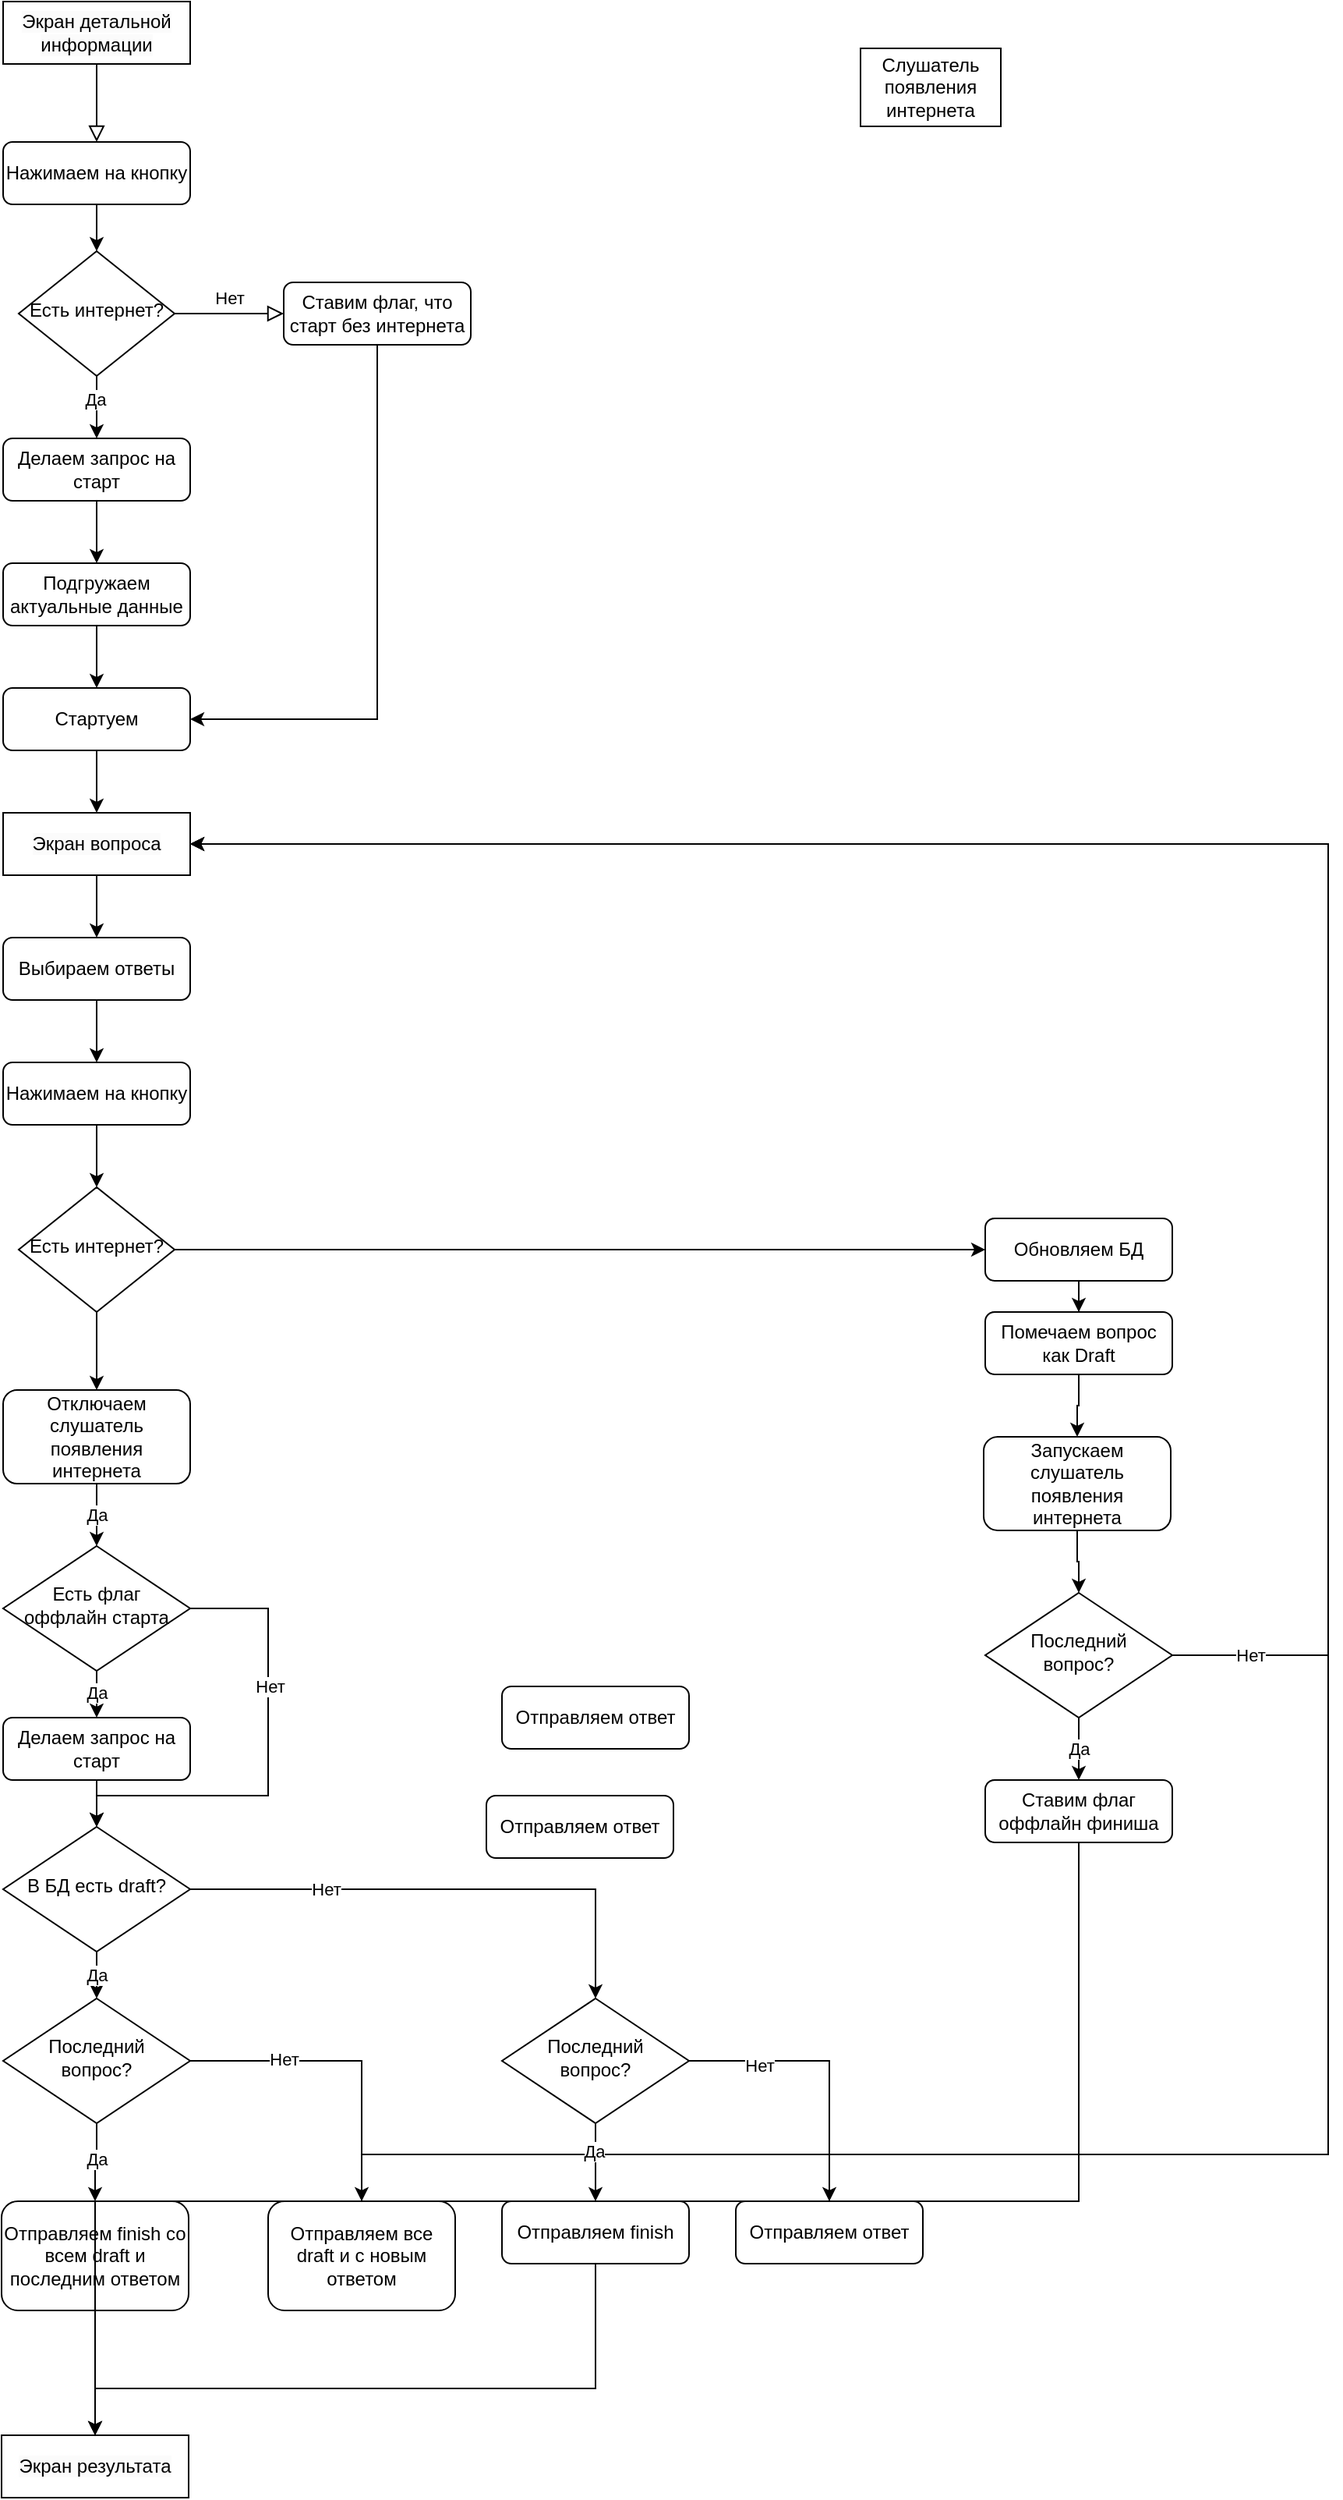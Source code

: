 <mxfile version="21.1.2" type="github">
  <diagram id="C5RBs43oDa-KdzZeNtuy" name="Page-1">
    <mxGraphModel dx="1344" dy="1095" grid="1" gridSize="10" guides="1" tooltips="1" connect="1" arrows="1" fold="1" page="1" pageScale="1" pageWidth="827" pageHeight="1169" math="0" shadow="0">
      <root>
        <mxCell id="WIyWlLk6GJQsqaUBKTNV-0" />
        <mxCell id="WIyWlLk6GJQsqaUBKTNV-1" parent="WIyWlLk6GJQsqaUBKTNV-0" />
        <mxCell id="WIyWlLk6GJQsqaUBKTNV-2" value="" style="rounded=0;html=1;jettySize=auto;orthogonalLoop=1;fontSize=11;endArrow=block;endFill=0;endSize=8;strokeWidth=1;shadow=0;labelBackgroundColor=none;edgeStyle=orthogonalEdgeStyle;exitX=0.75;exitY=1;exitDx=0;exitDy=0;entryX=0.5;entryY=0;entryDx=0;entryDy=0;" parent="WIyWlLk6GJQsqaUBKTNV-1" source="n3AuSvvhtENk0UkYk-sj-4" target="n3AuSvvhtENk0UkYk-sj-6" edge="1">
          <mxGeometry relative="1" as="geometry">
            <Array as="points">
              <mxPoint x="220" y="110" />
            </Array>
          </mxGeometry>
        </mxCell>
        <mxCell id="WIyWlLk6GJQsqaUBKTNV-5" value="Нет" style="edgeStyle=orthogonalEdgeStyle;rounded=0;html=1;jettySize=auto;orthogonalLoop=1;fontSize=11;endArrow=block;endFill=0;endSize=8;strokeWidth=1;shadow=0;labelBackgroundColor=none;" parent="WIyWlLk6GJQsqaUBKTNV-1" source="WIyWlLk6GJQsqaUBKTNV-6" target="WIyWlLk6GJQsqaUBKTNV-7" edge="1">
          <mxGeometry y="10" relative="1" as="geometry">
            <mxPoint as="offset" />
          </mxGeometry>
        </mxCell>
        <mxCell id="CFUTrTn3aXImpzx6e2lT-1" value="" style="edgeStyle=orthogonalEdgeStyle;rounded=0;orthogonalLoop=1;jettySize=auto;html=1;entryX=0.5;entryY=0;entryDx=0;entryDy=0;" edge="1" parent="WIyWlLk6GJQsqaUBKTNV-1" source="WIyWlLk6GJQsqaUBKTNV-6" target="CFUTrTn3aXImpzx6e2lT-17">
          <mxGeometry relative="1" as="geometry" />
        </mxCell>
        <mxCell id="CFUTrTn3aXImpzx6e2lT-2" value="Да" style="edgeLabel;html=1;align=center;verticalAlign=middle;resizable=0;points=[];" vertex="1" connectable="0" parent="CFUTrTn3aXImpzx6e2lT-1">
          <mxGeometry x="-0.28" y="-1" relative="1" as="geometry">
            <mxPoint as="offset" />
          </mxGeometry>
        </mxCell>
        <mxCell id="WIyWlLk6GJQsqaUBKTNV-6" value="Есть интернет?" style="rhombus;whiteSpace=wrap;html=1;shadow=0;fontFamily=Helvetica;fontSize=12;align=center;strokeWidth=1;spacing=6;spacingTop=-4;" parent="WIyWlLk6GJQsqaUBKTNV-1" vertex="1">
          <mxGeometry x="170" y="230" width="100" height="80" as="geometry" />
        </mxCell>
        <mxCell id="n3AuSvvhtENk0UkYk-sj-0" value="" style="edgeStyle=orthogonalEdgeStyle;rounded=0;orthogonalLoop=1;jettySize=auto;html=1;entryX=1;entryY=0.5;entryDx=0;entryDy=0;" parent="WIyWlLk6GJQsqaUBKTNV-1" source="WIyWlLk6GJQsqaUBKTNV-7" edge="1" target="n3AuSvvhtENk0UkYk-sj-2">
          <mxGeometry relative="1" as="geometry">
            <mxPoint x="380.0" y="370.0" as="targetPoint" />
            <Array as="points">
              <mxPoint x="400" y="530" />
            </Array>
          </mxGeometry>
        </mxCell>
        <mxCell id="WIyWlLk6GJQsqaUBKTNV-7" value="Ставим флаг, что старт без интернета" style="rounded=1;whiteSpace=wrap;html=1;fontSize=12;glass=0;strokeWidth=1;shadow=0;" parent="WIyWlLk6GJQsqaUBKTNV-1" vertex="1">
          <mxGeometry x="340" y="250" width="120" height="40" as="geometry" />
        </mxCell>
        <mxCell id="WIyWlLk6GJQsqaUBKTNV-8" value="No" style="rounded=0;html=1;jettySize=auto;orthogonalLoop=1;fontSize=11;endArrow=block;endFill=0;endSize=8;strokeWidth=1;shadow=0;labelBackgroundColor=none;edgeStyle=orthogonalEdgeStyle;" parent="WIyWlLk6GJQsqaUBKTNV-1" edge="1">
          <mxGeometry x="0.333" y="20" relative="1" as="geometry">
            <mxPoint as="offset" />
            <mxPoint x="220" y="370.0" as="sourcePoint" />
          </mxGeometry>
        </mxCell>
        <mxCell id="WIyWlLk6GJQsqaUBKTNV-9" value="Yes" style="edgeStyle=orthogonalEdgeStyle;rounded=0;html=1;jettySize=auto;orthogonalLoop=1;fontSize=11;endArrow=block;endFill=0;endSize=8;strokeWidth=1;shadow=0;labelBackgroundColor=none;" parent="WIyWlLk6GJQsqaUBKTNV-1" edge="1">
          <mxGeometry y="10" relative="1" as="geometry">
            <mxPoint as="offset" />
            <mxPoint x="270.0" y="330" as="sourcePoint" />
          </mxGeometry>
        </mxCell>
        <mxCell id="CFUTrTn3aXImpzx6e2lT-3" value="" style="edgeStyle=orthogonalEdgeStyle;rounded=0;orthogonalLoop=1;jettySize=auto;html=1;" edge="1" parent="WIyWlLk6GJQsqaUBKTNV-1" source="n3AuSvvhtENk0UkYk-sj-2" target="n3AuSvvhtENk0UkYk-sj-5">
          <mxGeometry relative="1" as="geometry" />
        </mxCell>
        <mxCell id="n3AuSvvhtENk0UkYk-sj-2" value="Стартуем" style="rounded=1;whiteSpace=wrap;html=1;fontSize=12;glass=0;strokeWidth=1;shadow=0;" parent="WIyWlLk6GJQsqaUBKTNV-1" vertex="1">
          <mxGeometry x="160" y="510" width="120" height="40" as="geometry" />
        </mxCell>
        <mxCell id="n3AuSvvhtENk0UkYk-sj-4" value="&lt;span style=&quot;color: rgb(0, 0, 0); font-family: Helvetica; font-size: 12px; font-style: normal; font-variant-ligatures: normal; font-variant-caps: normal; font-weight: 400; letter-spacing: normal; orphans: 2; text-align: center; text-indent: 0px; text-transform: none; widows: 2; word-spacing: 0px; -webkit-text-stroke-width: 0px; background-color: rgb(251, 251, 251); text-decoration-thickness: initial; text-decoration-style: initial; text-decoration-color: initial; float: none; display: inline !important;&quot;&gt;Экран детальной информации&lt;/span&gt;" style="rounded=0;whiteSpace=wrap;html=1;" parent="WIyWlLk6GJQsqaUBKTNV-1" vertex="1">
          <mxGeometry x="160" y="70" width="120" height="40" as="geometry" />
        </mxCell>
        <mxCell id="CFUTrTn3aXImpzx6e2lT-9" value="" style="edgeStyle=orthogonalEdgeStyle;rounded=0;orthogonalLoop=1;jettySize=auto;html=1;" edge="1" parent="WIyWlLk6GJQsqaUBKTNV-1" source="n3AuSvvhtENk0UkYk-sj-5" target="CFUTrTn3aXImpzx6e2lT-7">
          <mxGeometry relative="1" as="geometry" />
        </mxCell>
        <mxCell id="n3AuSvvhtENk0UkYk-sj-5" value="&lt;meta charset=&quot;utf-8&quot;&gt;&lt;span style=&quot;color: rgb(0, 0, 0); font-family: Helvetica; font-size: 12px; font-style: normal; font-variant-ligatures: normal; font-variant-caps: normal; font-weight: 400; letter-spacing: normal; orphans: 2; text-align: center; text-indent: 0px; text-transform: none; widows: 2; word-spacing: 0px; -webkit-text-stroke-width: 0px; background-color: rgb(251, 251, 251); text-decoration-thickness: initial; text-decoration-style: initial; text-decoration-color: initial; float: none; display: inline !important;&quot;&gt;Экран вопроса&lt;/span&gt;" style="rounded=0;whiteSpace=wrap;html=1;" parent="WIyWlLk6GJQsqaUBKTNV-1" vertex="1">
          <mxGeometry x="160" y="590" width="120" height="40" as="geometry" />
        </mxCell>
        <mxCell id="CFUTrTn3aXImpzx6e2lT-0" value="" style="edgeStyle=orthogonalEdgeStyle;rounded=0;orthogonalLoop=1;jettySize=auto;html=1;" edge="1" parent="WIyWlLk6GJQsqaUBKTNV-1" source="n3AuSvvhtENk0UkYk-sj-6" target="WIyWlLk6GJQsqaUBKTNV-6">
          <mxGeometry relative="1" as="geometry" />
        </mxCell>
        <mxCell id="n3AuSvvhtENk0UkYk-sj-6" value="Нажимаем на кнопку" style="rounded=1;whiteSpace=wrap;html=1;fontSize=12;glass=0;strokeWidth=1;shadow=0;" parent="WIyWlLk6GJQsqaUBKTNV-1" vertex="1">
          <mxGeometry x="160" y="160" width="120" height="40" as="geometry" />
        </mxCell>
        <mxCell id="CFUTrTn3aXImpzx6e2lT-6" value="" style="edgeStyle=orthogonalEdgeStyle;rounded=0;orthogonalLoop=1;jettySize=auto;html=1;" edge="1" parent="WIyWlLk6GJQsqaUBKTNV-1" source="CFUTrTn3aXImpzx6e2lT-4" target="n3AuSvvhtENk0UkYk-sj-2">
          <mxGeometry relative="1" as="geometry" />
        </mxCell>
        <mxCell id="CFUTrTn3aXImpzx6e2lT-4" value="Подгружаем актуальные данные" style="rounded=1;whiteSpace=wrap;html=1;fontSize=12;glass=0;strokeWidth=1;shadow=0;" vertex="1" parent="WIyWlLk6GJQsqaUBKTNV-1">
          <mxGeometry x="160" y="430" width="120" height="40" as="geometry" />
        </mxCell>
        <mxCell id="CFUTrTn3aXImpzx6e2lT-10" value="" style="edgeStyle=orthogonalEdgeStyle;rounded=0;orthogonalLoop=1;jettySize=auto;html=1;" edge="1" parent="WIyWlLk6GJQsqaUBKTNV-1" source="CFUTrTn3aXImpzx6e2lT-7" target="CFUTrTn3aXImpzx6e2lT-8">
          <mxGeometry relative="1" as="geometry" />
        </mxCell>
        <mxCell id="CFUTrTn3aXImpzx6e2lT-7" value="Выбираем ответы" style="rounded=1;whiteSpace=wrap;html=1;fontSize=12;glass=0;strokeWidth=1;shadow=0;" vertex="1" parent="WIyWlLk6GJQsqaUBKTNV-1">
          <mxGeometry x="160" y="670" width="120" height="40" as="geometry" />
        </mxCell>
        <mxCell id="CFUTrTn3aXImpzx6e2lT-12" value="" style="edgeStyle=orthogonalEdgeStyle;rounded=0;orthogonalLoop=1;jettySize=auto;html=1;" edge="1" parent="WIyWlLk6GJQsqaUBKTNV-1" source="CFUTrTn3aXImpzx6e2lT-8" target="CFUTrTn3aXImpzx6e2lT-11">
          <mxGeometry relative="1" as="geometry" />
        </mxCell>
        <mxCell id="CFUTrTn3aXImpzx6e2lT-8" value="Нажимаем на кнопку" style="rounded=1;whiteSpace=wrap;html=1;fontSize=12;glass=0;strokeWidth=1;shadow=0;" vertex="1" parent="WIyWlLk6GJQsqaUBKTNV-1">
          <mxGeometry x="160" y="750" width="120" height="40" as="geometry" />
        </mxCell>
        <mxCell id="CFUTrTn3aXImpzx6e2lT-32" value="" style="edgeStyle=orthogonalEdgeStyle;rounded=0;orthogonalLoop=1;jettySize=auto;html=1;" edge="1" parent="WIyWlLk6GJQsqaUBKTNV-1" source="CFUTrTn3aXImpzx6e2lT-77" target="CFUTrTn3aXImpzx6e2lT-21">
          <mxGeometry relative="1" as="geometry" />
        </mxCell>
        <mxCell id="CFUTrTn3aXImpzx6e2lT-33" value="Да" style="edgeLabel;html=1;align=center;verticalAlign=middle;resizable=0;points=[];" vertex="1" connectable="0" parent="CFUTrTn3aXImpzx6e2lT-32">
          <mxGeometry x="0.28" y="-4" relative="1" as="geometry">
            <mxPoint x="4" y="-6" as="offset" />
          </mxGeometry>
        </mxCell>
        <mxCell id="CFUTrTn3aXImpzx6e2lT-57" style="edgeStyle=orthogonalEdgeStyle;rounded=0;orthogonalLoop=1;jettySize=auto;html=1;exitX=1;exitY=0.5;exitDx=0;exitDy=0;entryX=0;entryY=0.5;entryDx=0;entryDy=0;" edge="1" parent="WIyWlLk6GJQsqaUBKTNV-1" source="CFUTrTn3aXImpzx6e2lT-11" target="CFUTrTn3aXImpzx6e2lT-15">
          <mxGeometry relative="1" as="geometry" />
        </mxCell>
        <mxCell id="CFUTrTn3aXImpzx6e2lT-11" value="Есть интернет?" style="rhombus;whiteSpace=wrap;html=1;shadow=0;fontFamily=Helvetica;fontSize=12;align=center;strokeWidth=1;spacing=6;spacingTop=-4;" vertex="1" parent="WIyWlLk6GJQsqaUBKTNV-1">
          <mxGeometry x="170" y="830" width="100" height="80" as="geometry" />
        </mxCell>
        <mxCell id="CFUTrTn3aXImpzx6e2lT-13" value="Отправляем ответ" style="rounded=1;whiteSpace=wrap;html=1;fontSize=12;glass=0;strokeWidth=1;shadow=0;" vertex="1" parent="WIyWlLk6GJQsqaUBKTNV-1">
          <mxGeometry x="470" y="1220" width="120" height="40" as="geometry" />
        </mxCell>
        <mxCell id="CFUTrTn3aXImpzx6e2lT-58" value="" style="edgeStyle=orthogonalEdgeStyle;rounded=0;orthogonalLoop=1;jettySize=auto;html=1;" edge="1" parent="WIyWlLk6GJQsqaUBKTNV-1" source="CFUTrTn3aXImpzx6e2lT-15" target="CFUTrTn3aXImpzx6e2lT-16">
          <mxGeometry relative="1" as="geometry" />
        </mxCell>
        <mxCell id="CFUTrTn3aXImpzx6e2lT-15" value="Обновляем БД" style="rounded=1;whiteSpace=wrap;html=1;fontSize=12;glass=0;strokeWidth=1;shadow=0;" vertex="1" parent="WIyWlLk6GJQsqaUBKTNV-1">
          <mxGeometry x="790" y="850" width="120" height="40" as="geometry" />
        </mxCell>
        <mxCell id="CFUTrTn3aXImpzx6e2lT-63" value="" style="edgeStyle=orthogonalEdgeStyle;rounded=0;orthogonalLoop=1;jettySize=auto;html=1;" edge="1" parent="WIyWlLk6GJQsqaUBKTNV-1" source="CFUTrTn3aXImpzx6e2lT-72" target="CFUTrTn3aXImpzx6e2lT-59">
          <mxGeometry relative="1" as="geometry" />
        </mxCell>
        <mxCell id="CFUTrTn3aXImpzx6e2lT-16" value="Помечаем вопрос как Draft" style="rounded=1;whiteSpace=wrap;html=1;fontSize=12;glass=0;strokeWidth=1;shadow=0;" vertex="1" parent="WIyWlLk6GJQsqaUBKTNV-1">
          <mxGeometry x="790" y="910" width="120" height="40" as="geometry" />
        </mxCell>
        <mxCell id="CFUTrTn3aXImpzx6e2lT-18" style="edgeStyle=orthogonalEdgeStyle;rounded=0;orthogonalLoop=1;jettySize=auto;html=1;exitX=0.5;exitY=1;exitDx=0;exitDy=0;entryX=0.5;entryY=0;entryDx=0;entryDy=0;" edge="1" parent="WIyWlLk6GJQsqaUBKTNV-1" source="CFUTrTn3aXImpzx6e2lT-17" target="CFUTrTn3aXImpzx6e2lT-4">
          <mxGeometry relative="1" as="geometry" />
        </mxCell>
        <mxCell id="CFUTrTn3aXImpzx6e2lT-17" value="Делаем запрос на старт" style="rounded=1;whiteSpace=wrap;html=1;fontSize=12;glass=0;strokeWidth=1;shadow=0;" vertex="1" parent="WIyWlLk6GJQsqaUBKTNV-1">
          <mxGeometry x="160" y="350" width="120" height="40" as="geometry" />
        </mxCell>
        <mxCell id="CFUTrTn3aXImpzx6e2lT-19" value="Отправляем ответ" style="rounded=1;whiteSpace=wrap;html=1;fontSize=12;glass=0;strokeWidth=1;shadow=0;" vertex="1" parent="WIyWlLk6GJQsqaUBKTNV-1">
          <mxGeometry x="480" y="1150" width="120" height="40" as="geometry" />
        </mxCell>
        <mxCell id="CFUTrTn3aXImpzx6e2lT-35" value="" style="edgeStyle=orthogonalEdgeStyle;rounded=0;orthogonalLoop=1;jettySize=auto;html=1;entryX=0.5;entryY=0;entryDx=0;entryDy=0;" edge="1" parent="WIyWlLk6GJQsqaUBKTNV-1" source="CFUTrTn3aXImpzx6e2lT-21" target="CFUTrTn3aXImpzx6e2lT-22">
          <mxGeometry relative="1" as="geometry" />
        </mxCell>
        <mxCell id="CFUTrTn3aXImpzx6e2lT-36" value="Да" style="edgeLabel;html=1;align=center;verticalAlign=middle;resizable=0;points=[];" vertex="1" connectable="0" parent="CFUTrTn3aXImpzx6e2lT-35">
          <mxGeometry x="0.36" relative="1" as="geometry">
            <mxPoint as="offset" />
          </mxGeometry>
        </mxCell>
        <mxCell id="CFUTrTn3aXImpzx6e2lT-47" style="edgeStyle=orthogonalEdgeStyle;rounded=0;orthogonalLoop=1;jettySize=auto;html=1;exitX=1;exitY=0.5;exitDx=0;exitDy=0;entryX=0.5;entryY=0;entryDx=0;entryDy=0;" edge="1" parent="WIyWlLk6GJQsqaUBKTNV-1" source="CFUTrTn3aXImpzx6e2lT-21" target="CFUTrTn3aXImpzx6e2lT-26">
          <mxGeometry relative="1" as="geometry">
            <Array as="points">
              <mxPoint x="330" y="1100" />
              <mxPoint x="330" y="1220" />
              <mxPoint x="220" y="1220" />
            </Array>
          </mxGeometry>
        </mxCell>
        <mxCell id="CFUTrTn3aXImpzx6e2lT-48" value="Нет" style="edgeLabel;html=1;align=center;verticalAlign=middle;resizable=0;points=[];" vertex="1" connectable="0" parent="CFUTrTn3aXImpzx6e2lT-47">
          <mxGeometry x="-0.333" y="1" relative="1" as="geometry">
            <mxPoint as="offset" />
          </mxGeometry>
        </mxCell>
        <mxCell id="CFUTrTn3aXImpzx6e2lT-21" value="Есть флаг оффлайн старта" style="rhombus;whiteSpace=wrap;html=1;shadow=0;fontFamily=Helvetica;fontSize=12;align=center;strokeWidth=1;spacing=6;spacingTop=-4;" vertex="1" parent="WIyWlLk6GJQsqaUBKTNV-1">
          <mxGeometry x="160" y="1060" width="120" height="80" as="geometry" />
        </mxCell>
        <mxCell id="CFUTrTn3aXImpzx6e2lT-37" value="" style="edgeStyle=orthogonalEdgeStyle;rounded=0;orthogonalLoop=1;jettySize=auto;html=1;" edge="1" parent="WIyWlLk6GJQsqaUBKTNV-1" source="CFUTrTn3aXImpzx6e2lT-22" target="CFUTrTn3aXImpzx6e2lT-26">
          <mxGeometry relative="1" as="geometry" />
        </mxCell>
        <mxCell id="CFUTrTn3aXImpzx6e2lT-22" value="Делаем запрос на старт" style="rounded=1;whiteSpace=wrap;html=1;fontSize=12;glass=0;strokeWidth=1;shadow=0;" vertex="1" parent="WIyWlLk6GJQsqaUBKTNV-1">
          <mxGeometry x="160" y="1170" width="120" height="40" as="geometry" />
        </mxCell>
        <mxCell id="CFUTrTn3aXImpzx6e2lT-41" value="Да" style="edgeStyle=orthogonalEdgeStyle;rounded=0;orthogonalLoop=1;jettySize=auto;html=1;" edge="1" parent="WIyWlLk6GJQsqaUBKTNV-1" source="CFUTrTn3aXImpzx6e2lT-26" target="CFUTrTn3aXImpzx6e2lT-28">
          <mxGeometry relative="1" as="geometry" />
        </mxCell>
        <mxCell id="CFUTrTn3aXImpzx6e2lT-46" style="edgeStyle=orthogonalEdgeStyle;rounded=0;orthogonalLoop=1;jettySize=auto;html=1;exitX=1;exitY=0.5;exitDx=0;exitDy=0;" edge="1" parent="WIyWlLk6GJQsqaUBKTNV-1" source="CFUTrTn3aXImpzx6e2lT-26" target="CFUTrTn3aXImpzx6e2lT-49">
          <mxGeometry relative="1" as="geometry" />
        </mxCell>
        <mxCell id="CFUTrTn3aXImpzx6e2lT-51" value="Нет" style="edgeLabel;html=1;align=center;verticalAlign=middle;resizable=0;points=[];" vertex="1" connectable="0" parent="CFUTrTn3aXImpzx6e2lT-46">
          <mxGeometry x="-0.474" y="-4" relative="1" as="geometry">
            <mxPoint y="-4" as="offset" />
          </mxGeometry>
        </mxCell>
        <mxCell id="CFUTrTn3aXImpzx6e2lT-26" value="В БД есть draft?" style="rhombus;whiteSpace=wrap;html=1;shadow=0;fontFamily=Helvetica;fontSize=12;align=center;strokeWidth=1;spacing=6;spacingTop=-4;" vertex="1" parent="WIyWlLk6GJQsqaUBKTNV-1">
          <mxGeometry x="160" y="1240" width="120" height="80" as="geometry" />
        </mxCell>
        <mxCell id="CFUTrTn3aXImpzx6e2lT-42" value="" style="edgeStyle=orthogonalEdgeStyle;rounded=0;orthogonalLoop=1;jettySize=auto;html=1;" edge="1" parent="WIyWlLk6GJQsqaUBKTNV-1" source="CFUTrTn3aXImpzx6e2lT-28" target="CFUTrTn3aXImpzx6e2lT-29">
          <mxGeometry relative="1" as="geometry" />
        </mxCell>
        <mxCell id="CFUTrTn3aXImpzx6e2lT-43" value="Да" style="edgeLabel;html=1;align=center;verticalAlign=middle;resizable=0;points=[];" vertex="1" connectable="0" parent="CFUTrTn3aXImpzx6e2lT-42">
          <mxGeometry x="-0.12" y="2" relative="1" as="geometry">
            <mxPoint x="-2" as="offset" />
          </mxGeometry>
        </mxCell>
        <mxCell id="CFUTrTn3aXImpzx6e2lT-45" style="edgeStyle=orthogonalEdgeStyle;rounded=0;orthogonalLoop=1;jettySize=auto;html=1;exitX=1;exitY=0.5;exitDx=0;exitDy=0;entryX=0.5;entryY=0;entryDx=0;entryDy=0;" edge="1" parent="WIyWlLk6GJQsqaUBKTNV-1" source="CFUTrTn3aXImpzx6e2lT-28" target="CFUTrTn3aXImpzx6e2lT-30">
          <mxGeometry relative="1" as="geometry" />
        </mxCell>
        <mxCell id="CFUTrTn3aXImpzx6e2lT-52" value="Нет" style="edgeLabel;html=1;align=center;verticalAlign=middle;resizable=0;points=[];" vertex="1" connectable="0" parent="CFUTrTn3aXImpzx6e2lT-45">
          <mxGeometry x="-0.399" y="1" relative="1" as="geometry">
            <mxPoint as="offset" />
          </mxGeometry>
        </mxCell>
        <mxCell id="CFUTrTn3aXImpzx6e2lT-28" value="Последний вопрос?" style="rhombus;whiteSpace=wrap;html=1;shadow=0;fontFamily=Helvetica;fontSize=12;align=center;strokeWidth=1;spacing=6;spacingTop=-4;" vertex="1" parent="WIyWlLk6GJQsqaUBKTNV-1">
          <mxGeometry x="160" y="1350" width="120" height="80" as="geometry" />
        </mxCell>
        <mxCell id="CFUTrTn3aXImpzx6e2lT-69" value="" style="edgeStyle=orthogonalEdgeStyle;rounded=0;orthogonalLoop=1;jettySize=auto;html=1;" edge="1" parent="WIyWlLk6GJQsqaUBKTNV-1" source="CFUTrTn3aXImpzx6e2lT-29" target="CFUTrTn3aXImpzx6e2lT-68">
          <mxGeometry relative="1" as="geometry" />
        </mxCell>
        <mxCell id="CFUTrTn3aXImpzx6e2lT-29" value="Отправляем finish со всем draft и последним ответом" style="rounded=1;whiteSpace=wrap;html=1;fontSize=12;glass=0;strokeWidth=1;shadow=0;" vertex="1" parent="WIyWlLk6GJQsqaUBKTNV-1">
          <mxGeometry x="159" y="1480" width="120" height="70" as="geometry" />
        </mxCell>
        <mxCell id="CFUTrTn3aXImpzx6e2lT-65" style="edgeStyle=orthogonalEdgeStyle;rounded=0;orthogonalLoop=1;jettySize=auto;html=1;exitX=0.5;exitY=1;exitDx=0;exitDy=0;entryX=1;entryY=0.5;entryDx=0;entryDy=0;" edge="1" parent="WIyWlLk6GJQsqaUBKTNV-1" source="CFUTrTn3aXImpzx6e2lT-30" target="n3AuSvvhtENk0UkYk-sj-5">
          <mxGeometry relative="1" as="geometry">
            <mxPoint x="430" y="990" as="targetPoint" />
            <Array as="points">
              <mxPoint x="390" y="1450" />
              <mxPoint x="1010" y="1450" />
              <mxPoint x="1010" y="610" />
            </Array>
          </mxGeometry>
        </mxCell>
        <mxCell id="CFUTrTn3aXImpzx6e2lT-30" value="Отправляем все draft и с новым ответом" style="rounded=1;whiteSpace=wrap;html=1;fontSize=12;glass=0;strokeWidth=1;shadow=0;" vertex="1" parent="WIyWlLk6GJQsqaUBKTNV-1">
          <mxGeometry x="330" y="1480" width="120" height="70" as="geometry" />
        </mxCell>
        <mxCell id="CFUTrTn3aXImpzx6e2lT-66" style="edgeStyle=orthogonalEdgeStyle;rounded=0;orthogonalLoop=1;jettySize=auto;html=1;exitX=0.5;exitY=1;exitDx=0;exitDy=0;entryX=1;entryY=0.5;entryDx=0;entryDy=0;" edge="1" parent="WIyWlLk6GJQsqaUBKTNV-1" source="CFUTrTn3aXImpzx6e2lT-31" target="n3AuSvvhtENk0UkYk-sj-5">
          <mxGeometry relative="1" as="geometry">
            <mxPoint x="560.0" y="940" as="targetPoint" />
            <Array as="points">
              <mxPoint x="690" y="1450" />
              <mxPoint x="1010" y="1450" />
              <mxPoint x="1010" y="610" />
            </Array>
          </mxGeometry>
        </mxCell>
        <mxCell id="CFUTrTn3aXImpzx6e2lT-31" value="Отправляем ответ" style="rounded=1;whiteSpace=wrap;html=1;fontSize=12;glass=0;strokeWidth=1;shadow=0;" vertex="1" parent="WIyWlLk6GJQsqaUBKTNV-1">
          <mxGeometry x="630" y="1480" width="120" height="40" as="geometry" />
        </mxCell>
        <mxCell id="CFUTrTn3aXImpzx6e2lT-53" value="" style="edgeStyle=orthogonalEdgeStyle;rounded=0;orthogonalLoop=1;jettySize=auto;html=1;" edge="1" parent="WIyWlLk6GJQsqaUBKTNV-1" source="CFUTrTn3aXImpzx6e2lT-49" target="CFUTrTn3aXImpzx6e2lT-50">
          <mxGeometry relative="1" as="geometry" />
        </mxCell>
        <mxCell id="CFUTrTn3aXImpzx6e2lT-56" value="Да" style="edgeLabel;html=1;align=center;verticalAlign=middle;resizable=0;points=[];" vertex="1" connectable="0" parent="CFUTrTn3aXImpzx6e2lT-53">
          <mxGeometry x="-0.293" y="-1" relative="1" as="geometry">
            <mxPoint as="offset" />
          </mxGeometry>
        </mxCell>
        <mxCell id="CFUTrTn3aXImpzx6e2lT-54" style="edgeStyle=orthogonalEdgeStyle;rounded=0;orthogonalLoop=1;jettySize=auto;html=1;exitX=1;exitY=0.5;exitDx=0;exitDy=0;" edge="1" parent="WIyWlLk6GJQsqaUBKTNV-1" source="CFUTrTn3aXImpzx6e2lT-49" target="CFUTrTn3aXImpzx6e2lT-31">
          <mxGeometry relative="1" as="geometry" />
        </mxCell>
        <mxCell id="CFUTrTn3aXImpzx6e2lT-55" value="Нет" style="edgeLabel;html=1;align=center;verticalAlign=middle;resizable=0;points=[];" vertex="1" connectable="0" parent="CFUTrTn3aXImpzx6e2lT-54">
          <mxGeometry x="-0.505" y="-3" relative="1" as="geometry">
            <mxPoint as="offset" />
          </mxGeometry>
        </mxCell>
        <mxCell id="CFUTrTn3aXImpzx6e2lT-49" value="Последний вопрос?" style="rhombus;whiteSpace=wrap;html=1;shadow=0;fontFamily=Helvetica;fontSize=12;align=center;strokeWidth=1;spacing=6;spacingTop=-4;" vertex="1" parent="WIyWlLk6GJQsqaUBKTNV-1">
          <mxGeometry x="480" y="1350" width="120" height="80" as="geometry" />
        </mxCell>
        <mxCell id="CFUTrTn3aXImpzx6e2lT-70" style="edgeStyle=orthogonalEdgeStyle;rounded=0;orthogonalLoop=1;jettySize=auto;html=1;exitX=0.5;exitY=1;exitDx=0;exitDy=0;entryX=0.5;entryY=0;entryDx=0;entryDy=0;" edge="1" parent="WIyWlLk6GJQsqaUBKTNV-1" source="CFUTrTn3aXImpzx6e2lT-50" target="CFUTrTn3aXImpzx6e2lT-68">
          <mxGeometry relative="1" as="geometry">
            <Array as="points">
              <mxPoint x="540" y="1600" />
              <mxPoint x="219" y="1600" />
            </Array>
          </mxGeometry>
        </mxCell>
        <mxCell id="CFUTrTn3aXImpzx6e2lT-50" value="Отправляем finish" style="rounded=1;whiteSpace=wrap;html=1;fontSize=12;glass=0;strokeWidth=1;shadow=0;" vertex="1" parent="WIyWlLk6GJQsqaUBKTNV-1">
          <mxGeometry x="480" y="1480" width="120" height="40" as="geometry" />
        </mxCell>
        <mxCell id="CFUTrTn3aXImpzx6e2lT-61" style="edgeStyle=orthogonalEdgeStyle;rounded=0;orthogonalLoop=1;jettySize=auto;html=1;exitX=1;exitY=0.5;exitDx=0;exitDy=0;entryX=1;entryY=0.5;entryDx=0;entryDy=0;" edge="1" parent="WIyWlLk6GJQsqaUBKTNV-1" source="CFUTrTn3aXImpzx6e2lT-59" target="n3AuSvvhtENk0UkYk-sj-5">
          <mxGeometry relative="1" as="geometry">
            <Array as="points">
              <mxPoint x="1010" y="1130" />
              <mxPoint x="1010" y="610" />
            </Array>
          </mxGeometry>
        </mxCell>
        <mxCell id="CFUTrTn3aXImpzx6e2lT-62" value="Нет" style="edgeLabel;html=1;align=center;verticalAlign=middle;resizable=0;points=[];" vertex="1" connectable="0" parent="CFUTrTn3aXImpzx6e2lT-61">
          <mxGeometry x="-0.526" y="-5" relative="1" as="geometry">
            <mxPoint x="-55" y="220" as="offset" />
          </mxGeometry>
        </mxCell>
        <mxCell id="CFUTrTn3aXImpzx6e2lT-64" value="Да" style="edgeStyle=orthogonalEdgeStyle;rounded=0;orthogonalLoop=1;jettySize=auto;html=1;" edge="1" parent="WIyWlLk6GJQsqaUBKTNV-1" source="CFUTrTn3aXImpzx6e2lT-59" target="CFUTrTn3aXImpzx6e2lT-60">
          <mxGeometry relative="1" as="geometry" />
        </mxCell>
        <mxCell id="CFUTrTn3aXImpzx6e2lT-59" value="Последний вопрос?" style="rhombus;whiteSpace=wrap;html=1;shadow=0;fontFamily=Helvetica;fontSize=12;align=center;strokeWidth=1;spacing=6;spacingTop=-4;" vertex="1" parent="WIyWlLk6GJQsqaUBKTNV-1">
          <mxGeometry x="790" y="1090" width="120" height="80" as="geometry" />
        </mxCell>
        <mxCell id="CFUTrTn3aXImpzx6e2lT-71" style="edgeStyle=orthogonalEdgeStyle;rounded=0;orthogonalLoop=1;jettySize=auto;html=1;exitX=0.5;exitY=1;exitDx=0;exitDy=0;entryX=0.5;entryY=0;entryDx=0;entryDy=0;" edge="1" parent="WIyWlLk6GJQsqaUBKTNV-1" source="CFUTrTn3aXImpzx6e2lT-60" target="CFUTrTn3aXImpzx6e2lT-68">
          <mxGeometry relative="1" as="geometry">
            <Array as="points">
              <mxPoint x="850" y="1480" />
              <mxPoint x="219" y="1480" />
            </Array>
          </mxGeometry>
        </mxCell>
        <mxCell id="CFUTrTn3aXImpzx6e2lT-60" value="Ставим флаг оффлайн финиша" style="rounded=1;whiteSpace=wrap;html=1;fontSize=12;glass=0;strokeWidth=1;shadow=0;" vertex="1" parent="WIyWlLk6GJQsqaUBKTNV-1">
          <mxGeometry x="790" y="1210" width="120" height="40" as="geometry" />
        </mxCell>
        <mxCell id="CFUTrTn3aXImpzx6e2lT-68" value="&lt;span style=&quot;color: rgb(0, 0, 0); font-family: Helvetica; font-size: 12px; font-style: normal; font-variant-ligatures: normal; font-variant-caps: normal; font-weight: 400; letter-spacing: normal; orphans: 2; text-align: center; text-indent: 0px; text-transform: none; widows: 2; word-spacing: 0px; -webkit-text-stroke-width: 0px; background-color: rgb(251, 251, 251); text-decoration-thickness: initial; text-decoration-style: initial; text-decoration-color: initial; float: none; display: inline !important;&quot;&gt;Экран результата&lt;/span&gt;" style="rounded=0;whiteSpace=wrap;html=1;" vertex="1" parent="WIyWlLk6GJQsqaUBKTNV-1">
          <mxGeometry x="159" y="1630" width="120" height="40" as="geometry" />
        </mxCell>
        <mxCell id="CFUTrTn3aXImpzx6e2lT-73" value="" style="edgeStyle=orthogonalEdgeStyle;rounded=0;orthogonalLoop=1;jettySize=auto;html=1;" edge="1" parent="WIyWlLk6GJQsqaUBKTNV-1" source="CFUTrTn3aXImpzx6e2lT-16" target="CFUTrTn3aXImpzx6e2lT-72">
          <mxGeometry relative="1" as="geometry">
            <mxPoint x="850" y="950" as="sourcePoint" />
            <mxPoint x="850" y="1090" as="targetPoint" />
          </mxGeometry>
        </mxCell>
        <mxCell id="CFUTrTn3aXImpzx6e2lT-72" value="Запускаем слушатель появления интернета" style="rounded=1;whiteSpace=wrap;html=1;fontSize=12;glass=0;strokeWidth=1;shadow=0;" vertex="1" parent="WIyWlLk6GJQsqaUBKTNV-1">
          <mxGeometry x="789" y="990" width="120" height="60" as="geometry" />
        </mxCell>
        <mxCell id="CFUTrTn3aXImpzx6e2lT-74" value="Слушатель появления интернета" style="rounded=0;whiteSpace=wrap;html=1;" vertex="1" parent="WIyWlLk6GJQsqaUBKTNV-1">
          <mxGeometry x="710" y="100" width="90" height="50" as="geometry" />
        </mxCell>
        <mxCell id="CFUTrTn3aXImpzx6e2lT-78" value="" style="edgeStyle=orthogonalEdgeStyle;rounded=0;orthogonalLoop=1;jettySize=auto;html=1;" edge="1" parent="WIyWlLk6GJQsqaUBKTNV-1" source="CFUTrTn3aXImpzx6e2lT-11" target="CFUTrTn3aXImpzx6e2lT-77">
          <mxGeometry relative="1" as="geometry">
            <mxPoint x="220" y="910" as="sourcePoint" />
            <mxPoint x="211" y="1060" as="targetPoint" />
          </mxGeometry>
        </mxCell>
        <mxCell id="CFUTrTn3aXImpzx6e2lT-77" value="Отключаем слушатель появления интернета" style="rounded=1;whiteSpace=wrap;html=1;fontSize=12;glass=0;strokeWidth=1;shadow=0;" vertex="1" parent="WIyWlLk6GJQsqaUBKTNV-1">
          <mxGeometry x="160" y="960" width="120" height="60" as="geometry" />
        </mxCell>
      </root>
    </mxGraphModel>
  </diagram>
</mxfile>
